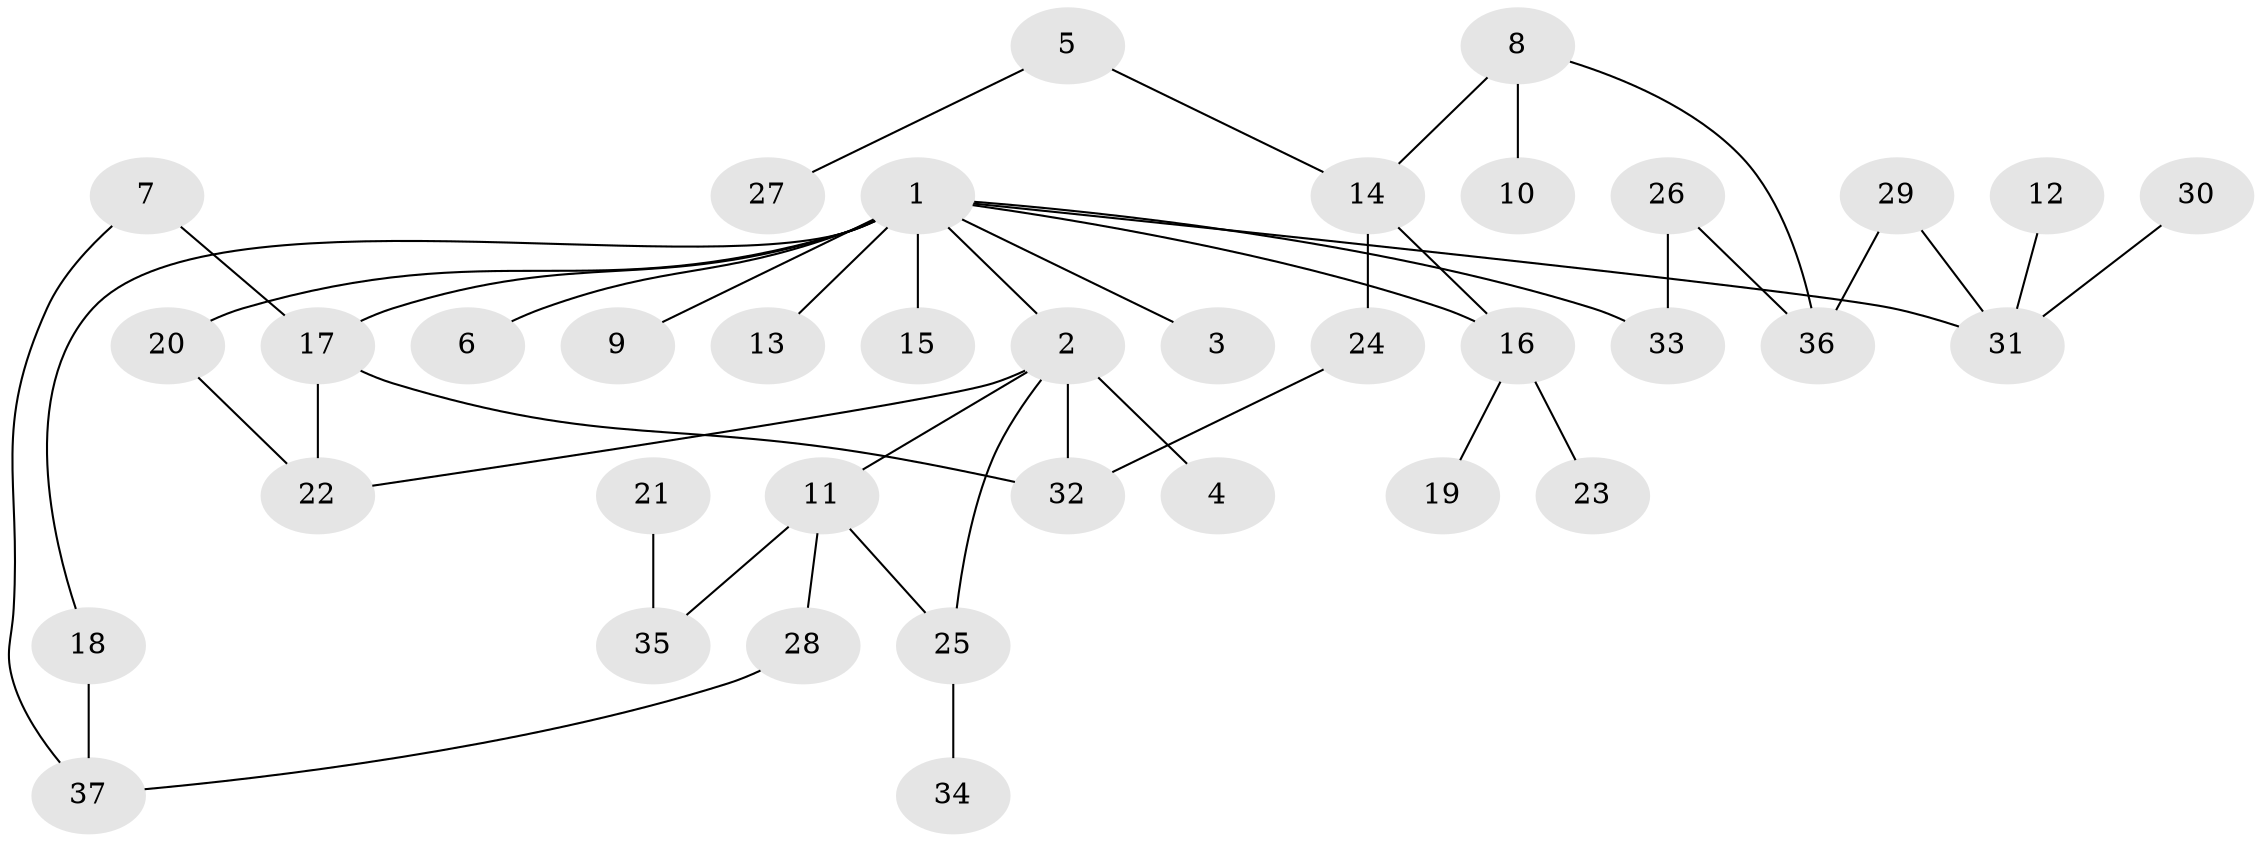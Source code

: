 // original degree distribution, {7: 0.04054054054054054, 5: 0.04054054054054054, 2: 0.2702702702702703, 3: 0.20270270270270271, 4: 0.05405405405405406, 1: 0.3918918918918919}
// Generated by graph-tools (version 1.1) at 2025/49/03/09/25 03:49:21]
// undirected, 37 vertices, 45 edges
graph export_dot {
graph [start="1"]
  node [color=gray90,style=filled];
  1;
  2;
  3;
  4;
  5;
  6;
  7;
  8;
  9;
  10;
  11;
  12;
  13;
  14;
  15;
  16;
  17;
  18;
  19;
  20;
  21;
  22;
  23;
  24;
  25;
  26;
  27;
  28;
  29;
  30;
  31;
  32;
  33;
  34;
  35;
  36;
  37;
  1 -- 2 [weight=1.0];
  1 -- 3 [weight=1.0];
  1 -- 6 [weight=1.0];
  1 -- 9 [weight=1.0];
  1 -- 13 [weight=1.0];
  1 -- 15 [weight=1.0];
  1 -- 16 [weight=1.0];
  1 -- 17 [weight=1.0];
  1 -- 18 [weight=1.0];
  1 -- 20 [weight=1.0];
  1 -- 31 [weight=1.0];
  1 -- 33 [weight=1.0];
  2 -- 4 [weight=1.0];
  2 -- 11 [weight=1.0];
  2 -- 22 [weight=1.0];
  2 -- 25 [weight=2.0];
  2 -- 32 [weight=1.0];
  5 -- 14 [weight=1.0];
  5 -- 27 [weight=1.0];
  7 -- 17 [weight=1.0];
  7 -- 37 [weight=1.0];
  8 -- 10 [weight=1.0];
  8 -- 14 [weight=1.0];
  8 -- 36 [weight=1.0];
  11 -- 25 [weight=1.0];
  11 -- 28 [weight=1.0];
  11 -- 35 [weight=1.0];
  12 -- 31 [weight=1.0];
  14 -- 16 [weight=1.0];
  14 -- 24 [weight=1.0];
  16 -- 19 [weight=1.0];
  16 -- 23 [weight=1.0];
  17 -- 22 [weight=1.0];
  17 -- 32 [weight=1.0];
  18 -- 37 [weight=1.0];
  20 -- 22 [weight=1.0];
  21 -- 35 [weight=1.0];
  24 -- 32 [weight=1.0];
  25 -- 34 [weight=1.0];
  26 -- 33 [weight=1.0];
  26 -- 36 [weight=1.0];
  28 -- 37 [weight=1.0];
  29 -- 31 [weight=1.0];
  29 -- 36 [weight=1.0];
  30 -- 31 [weight=1.0];
}
